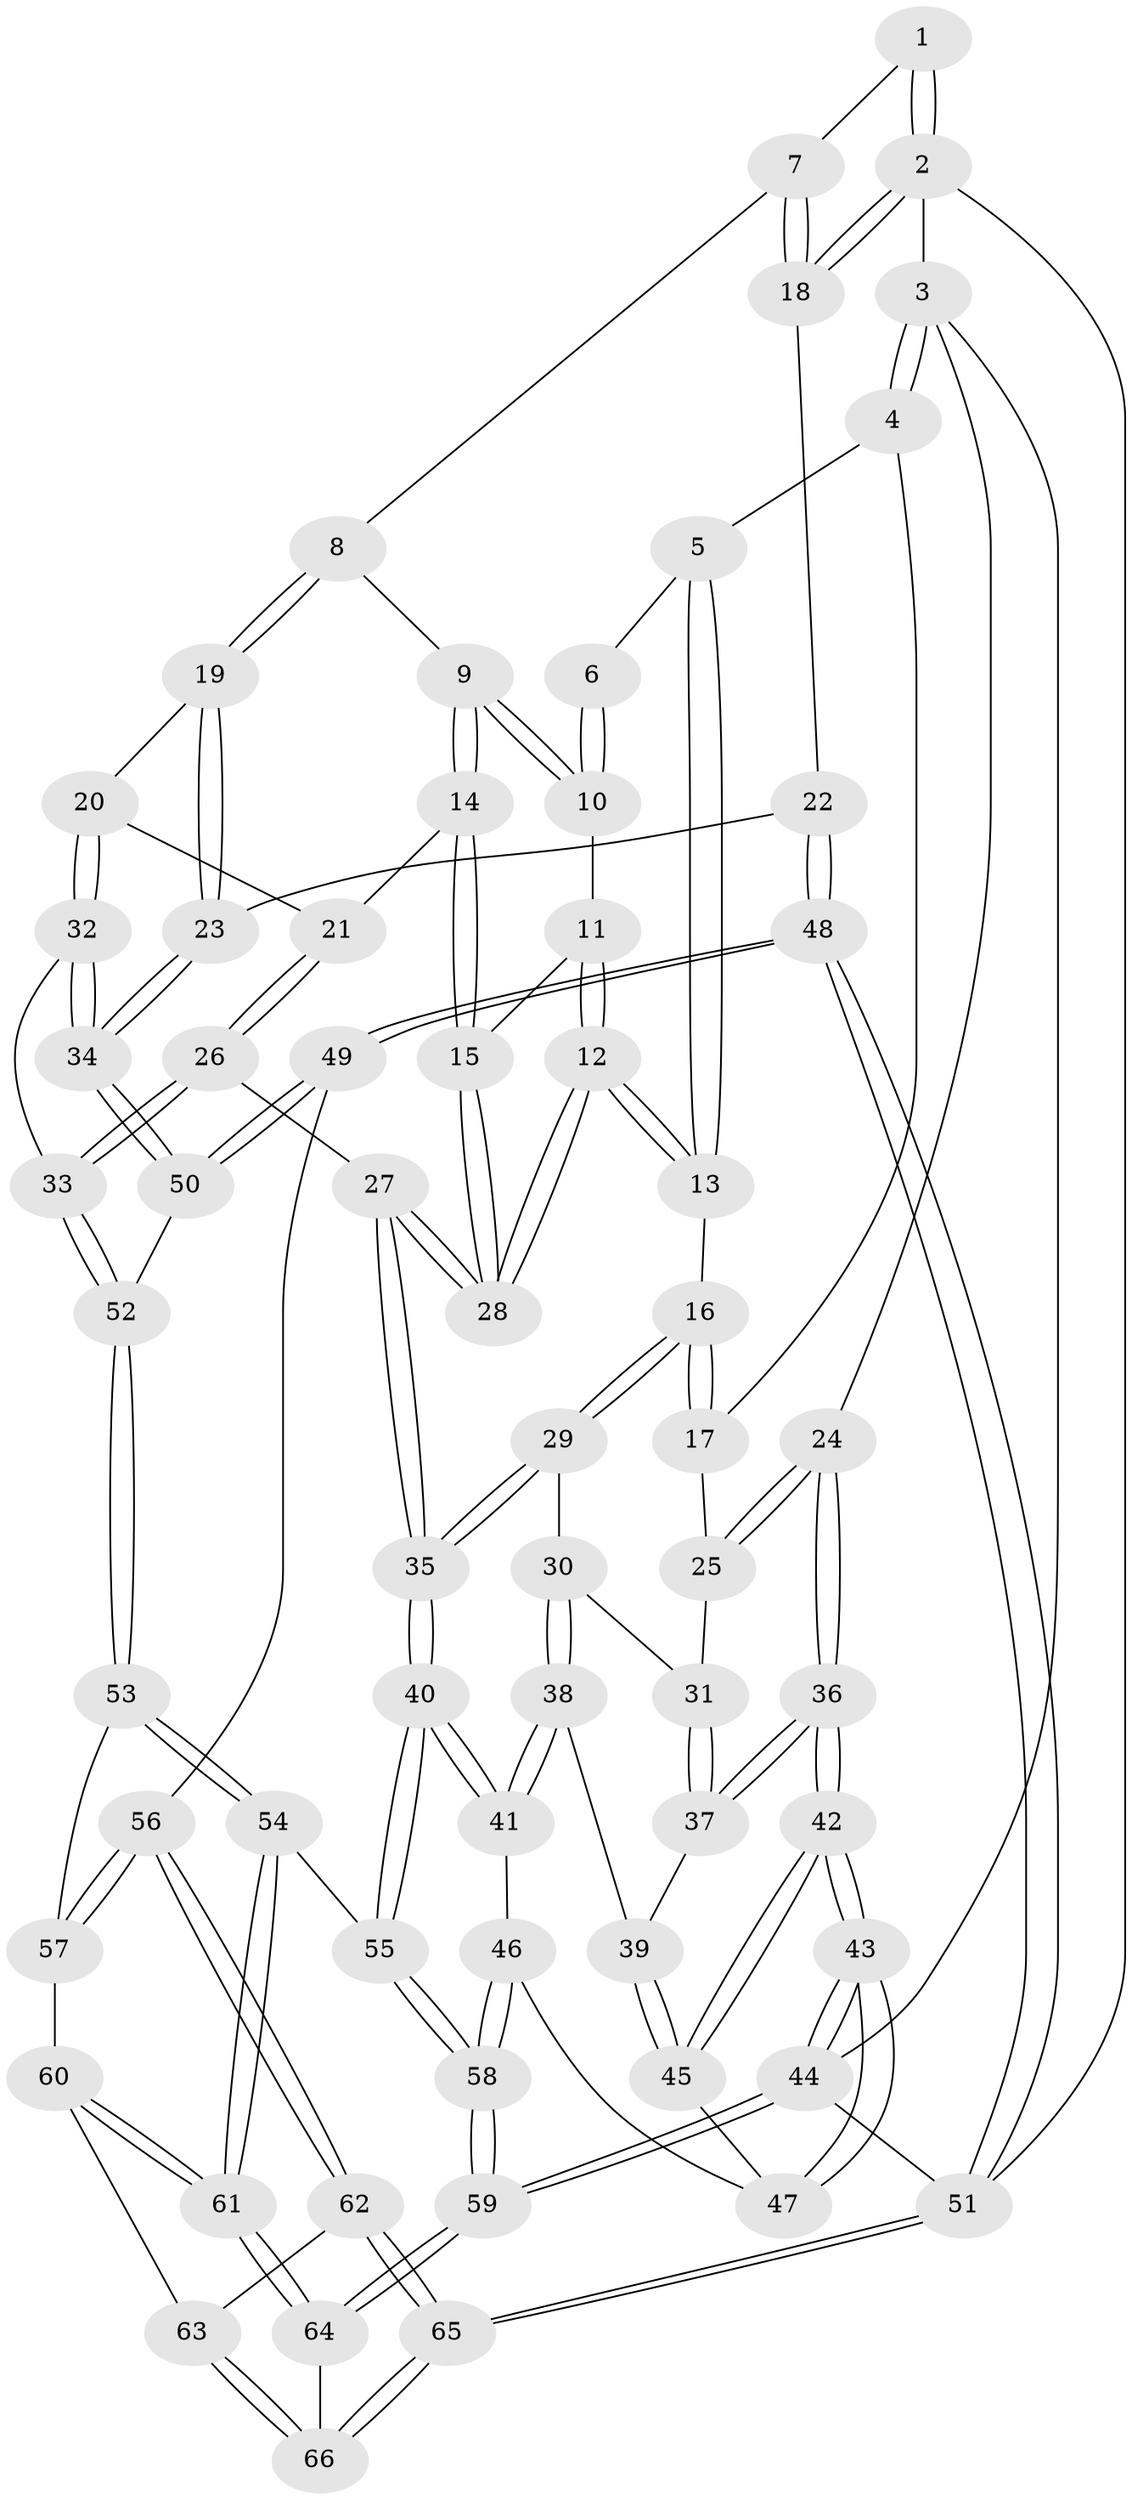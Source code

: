 // coarse degree distribution, {4: 0.3333333333333333, 6: 0.18181818181818182, 3: 0.12121212121212122, 2: 0.030303030303030304, 5: 0.30303030303030304, 10: 0.030303030303030304}
// Generated by graph-tools (version 1.1) at 2025/04/03/04/25 22:04:32]
// undirected, 66 vertices, 162 edges
graph export_dot {
graph [start="1"]
  node [color=gray90,style=filled];
  1 [pos="+0.7298929309022589+0"];
  2 [pos="+1+0"];
  3 [pos="+0+0"];
  4 [pos="+0.17474937157076337+0"];
  5 [pos="+0.30473040126232454+0"];
  6 [pos="+0.43658535557063116+0"];
  7 [pos="+0.8015181931706594+0.24245438958415388"];
  8 [pos="+0.7950322623349655+0.24574133247707713"];
  9 [pos="+0.663686544898187+0.2538469843543909"];
  10 [pos="+0.5332983815549367+0.1507536441999567"];
  11 [pos="+0.5270904720187668+0.1743736250906029"];
  12 [pos="+0.43161154048553463+0.43226205709059756"];
  13 [pos="+0.3951792493175458+0.4177465722162217"];
  14 [pos="+0.6248040558274003+0.3582958746127909"];
  15 [pos="+0.5431882488381349+0.41811166519683907"];
  16 [pos="+0.3685305114620629+0.42153468232277735"];
  17 [pos="+0.16716314722977568+0.3165491844929111"];
  18 [pos="+1+0.28314027480534903"];
  19 [pos="+0.7636848043625326+0.4208862212048831"];
  20 [pos="+0.7213981386727705+0.4382181499514915"];
  21 [pos="+0.6924120995066011+0.4219537810173427"];
  22 [pos="+1+0.3800282950562915"];
  23 [pos="+0.8745893594963369+0.5014361902452479"];
  24 [pos="+0+0.38997132461715667"];
  25 [pos="+0.14475695608710445+0.35484261820211427"];
  26 [pos="+0.515911157094259+0.5596015042914577"];
  27 [pos="+0.5103386196408654+0.5560313185799931"];
  28 [pos="+0.4838076755830082+0.4750019653028793"];
  29 [pos="+0.26345610532994423+0.5069592288714784"];
  30 [pos="+0.18966705019036015+0.5050457521207806"];
  31 [pos="+0.14058571284801197+0.4729036391012511"];
  32 [pos="+0.7127187964059757+0.4676274441854387"];
  33 [pos="+0.5572729997496202+0.5905253734488299"];
  34 [pos="+0.7923408800526407+0.623069124252805"];
  35 [pos="+0.3331423088382483+0.6823243661126638"];
  36 [pos="+0+0.44446276076526114"];
  37 [pos="+0.07593276094131418+0.5122589513282179"];
  38 [pos="+0.18890673225036433+0.6008205800707208"];
  39 [pos="+0.07311657376446011+0.6130065662917138"];
  40 [pos="+0.29862299758854116+0.7373682629850172"];
  41 [pos="+0.25295366201907465+0.7304093662554042"];
  42 [pos="+0+0.708200184581173"];
  43 [pos="+0+0.9674571821100623"];
  44 [pos="+0+1"];
  45 [pos="+0.0686464300825762+0.6254479312451773"];
  46 [pos="+0.19266401741806016+0.7427214503018531"];
  47 [pos="+0.14040838803764366+0.7355134306127966"];
  48 [pos="+1+0.7811536110559303"];
  49 [pos="+0.8513448827971322+0.7212535461246676"];
  50 [pos="+0.785193771490446+0.6415831431526526"];
  51 [pos="+1+1"];
  52 [pos="+0.6113158489243711+0.65386871608038"];
  53 [pos="+0.6067985691325739+0.6782785149483117"];
  54 [pos="+0.3881930583299962+0.8420290451590771"];
  55 [pos="+0.3329059436498906+0.8031822410909962"];
  56 [pos="+0.770077659551499+0.8737701558418075"];
  57 [pos="+0.6197939543569423+0.7703208453278089"];
  58 [pos="+0.05111527211448216+1"];
  59 [pos="+0+1"];
  60 [pos="+0.572146684769376+0.8737978560157048"];
  61 [pos="+0.44134043247595234+0.9185268256024047"];
  62 [pos="+0.770253652401982+0.8780298485739408"];
  63 [pos="+0.6427067063614528+0.9355412136214412"];
  64 [pos="+0.43285424702887326+1"];
  65 [pos="+1+1"];
  66 [pos="+0.6266930421839179+1"];
  1 -- 2;
  1 -- 2;
  1 -- 7;
  2 -- 3;
  2 -- 18;
  2 -- 18;
  2 -- 51;
  3 -- 4;
  3 -- 4;
  3 -- 24;
  3 -- 44;
  4 -- 5;
  4 -- 17;
  5 -- 6;
  5 -- 13;
  5 -- 13;
  6 -- 10;
  6 -- 10;
  7 -- 8;
  7 -- 18;
  7 -- 18;
  8 -- 9;
  8 -- 19;
  8 -- 19;
  9 -- 10;
  9 -- 10;
  9 -- 14;
  9 -- 14;
  10 -- 11;
  11 -- 12;
  11 -- 12;
  11 -- 15;
  12 -- 13;
  12 -- 13;
  12 -- 28;
  12 -- 28;
  13 -- 16;
  14 -- 15;
  14 -- 15;
  14 -- 21;
  15 -- 28;
  15 -- 28;
  16 -- 17;
  16 -- 17;
  16 -- 29;
  16 -- 29;
  17 -- 25;
  18 -- 22;
  19 -- 20;
  19 -- 23;
  19 -- 23;
  20 -- 21;
  20 -- 32;
  20 -- 32;
  21 -- 26;
  21 -- 26;
  22 -- 23;
  22 -- 48;
  22 -- 48;
  23 -- 34;
  23 -- 34;
  24 -- 25;
  24 -- 25;
  24 -- 36;
  24 -- 36;
  25 -- 31;
  26 -- 27;
  26 -- 33;
  26 -- 33;
  27 -- 28;
  27 -- 28;
  27 -- 35;
  27 -- 35;
  29 -- 30;
  29 -- 35;
  29 -- 35;
  30 -- 31;
  30 -- 38;
  30 -- 38;
  31 -- 37;
  31 -- 37;
  32 -- 33;
  32 -- 34;
  32 -- 34;
  33 -- 52;
  33 -- 52;
  34 -- 50;
  34 -- 50;
  35 -- 40;
  35 -- 40;
  36 -- 37;
  36 -- 37;
  36 -- 42;
  36 -- 42;
  37 -- 39;
  38 -- 39;
  38 -- 41;
  38 -- 41;
  39 -- 45;
  39 -- 45;
  40 -- 41;
  40 -- 41;
  40 -- 55;
  40 -- 55;
  41 -- 46;
  42 -- 43;
  42 -- 43;
  42 -- 45;
  42 -- 45;
  43 -- 44;
  43 -- 44;
  43 -- 47;
  43 -- 47;
  44 -- 59;
  44 -- 59;
  44 -- 51;
  45 -- 47;
  46 -- 47;
  46 -- 58;
  46 -- 58;
  48 -- 49;
  48 -- 49;
  48 -- 51;
  48 -- 51;
  49 -- 50;
  49 -- 50;
  49 -- 56;
  50 -- 52;
  51 -- 65;
  51 -- 65;
  52 -- 53;
  52 -- 53;
  53 -- 54;
  53 -- 54;
  53 -- 57;
  54 -- 55;
  54 -- 61;
  54 -- 61;
  55 -- 58;
  55 -- 58;
  56 -- 57;
  56 -- 57;
  56 -- 62;
  56 -- 62;
  57 -- 60;
  58 -- 59;
  58 -- 59;
  59 -- 64;
  59 -- 64;
  60 -- 61;
  60 -- 61;
  60 -- 63;
  61 -- 64;
  61 -- 64;
  62 -- 63;
  62 -- 65;
  62 -- 65;
  63 -- 66;
  63 -- 66;
  64 -- 66;
  65 -- 66;
  65 -- 66;
}
